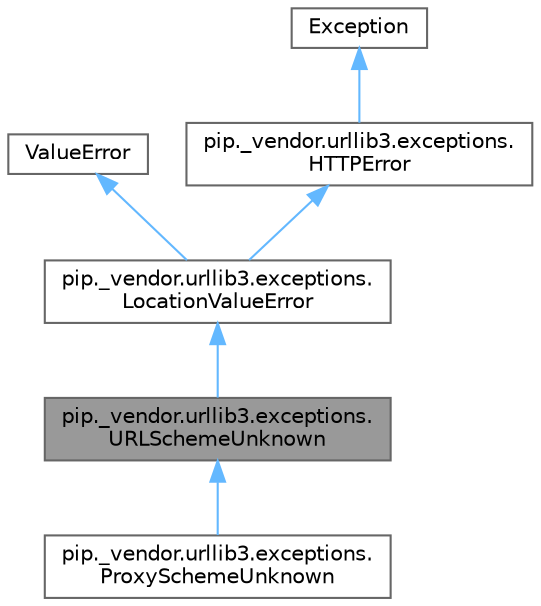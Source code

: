 digraph "pip._vendor.urllib3.exceptions.URLSchemeUnknown"
{
 // LATEX_PDF_SIZE
  bgcolor="transparent";
  edge [fontname=Helvetica,fontsize=10,labelfontname=Helvetica,labelfontsize=10];
  node [fontname=Helvetica,fontsize=10,shape=box,height=0.2,width=0.4];
  Node1 [id="Node000001",label="pip._vendor.urllib3.exceptions.\lURLSchemeUnknown",height=0.2,width=0.4,color="gray40", fillcolor="grey60", style="filled", fontcolor="black",tooltip=" "];
  Node2 -> Node1 [id="edge6_Node000001_Node000002",dir="back",color="steelblue1",style="solid",tooltip=" "];
  Node2 [id="Node000002",label="pip._vendor.urllib3.exceptions.\lLocationValueError",height=0.2,width=0.4,color="gray40", fillcolor="white", style="filled",URL="$classpip_1_1__vendor_1_1urllib3_1_1exceptions_1_1LocationValueError.html",tooltip=" "];
  Node3 -> Node2 [id="edge7_Node000002_Node000003",dir="back",color="steelblue1",style="solid",tooltip=" "];
  Node3 [id="Node000003",label="ValueError",height=0.2,width=0.4,color="gray40", fillcolor="white", style="filled",tooltip=" "];
  Node4 -> Node2 [id="edge8_Node000002_Node000004",dir="back",color="steelblue1",style="solid",tooltip=" "];
  Node4 [id="Node000004",label="pip._vendor.urllib3.exceptions.\lHTTPError",height=0.2,width=0.4,color="gray40", fillcolor="white", style="filled",URL="$classpip_1_1__vendor_1_1urllib3_1_1exceptions_1_1HTTPError.html",tooltip=" "];
  Node5 -> Node4 [id="edge9_Node000004_Node000005",dir="back",color="steelblue1",style="solid",tooltip=" "];
  Node5 [id="Node000005",label="Exception",height=0.2,width=0.4,color="gray40", fillcolor="white", style="filled",tooltip=" "];
  Node1 -> Node6 [id="edge10_Node000001_Node000006",dir="back",color="steelblue1",style="solid",tooltip=" "];
  Node6 [id="Node000006",label="pip._vendor.urllib3.exceptions.\lProxySchemeUnknown",height=0.2,width=0.4,color="gray40", fillcolor="white", style="filled",URL="$classpip_1_1__vendor_1_1urllib3_1_1exceptions_1_1ProxySchemeUnknown.html",tooltip=" "];
}

